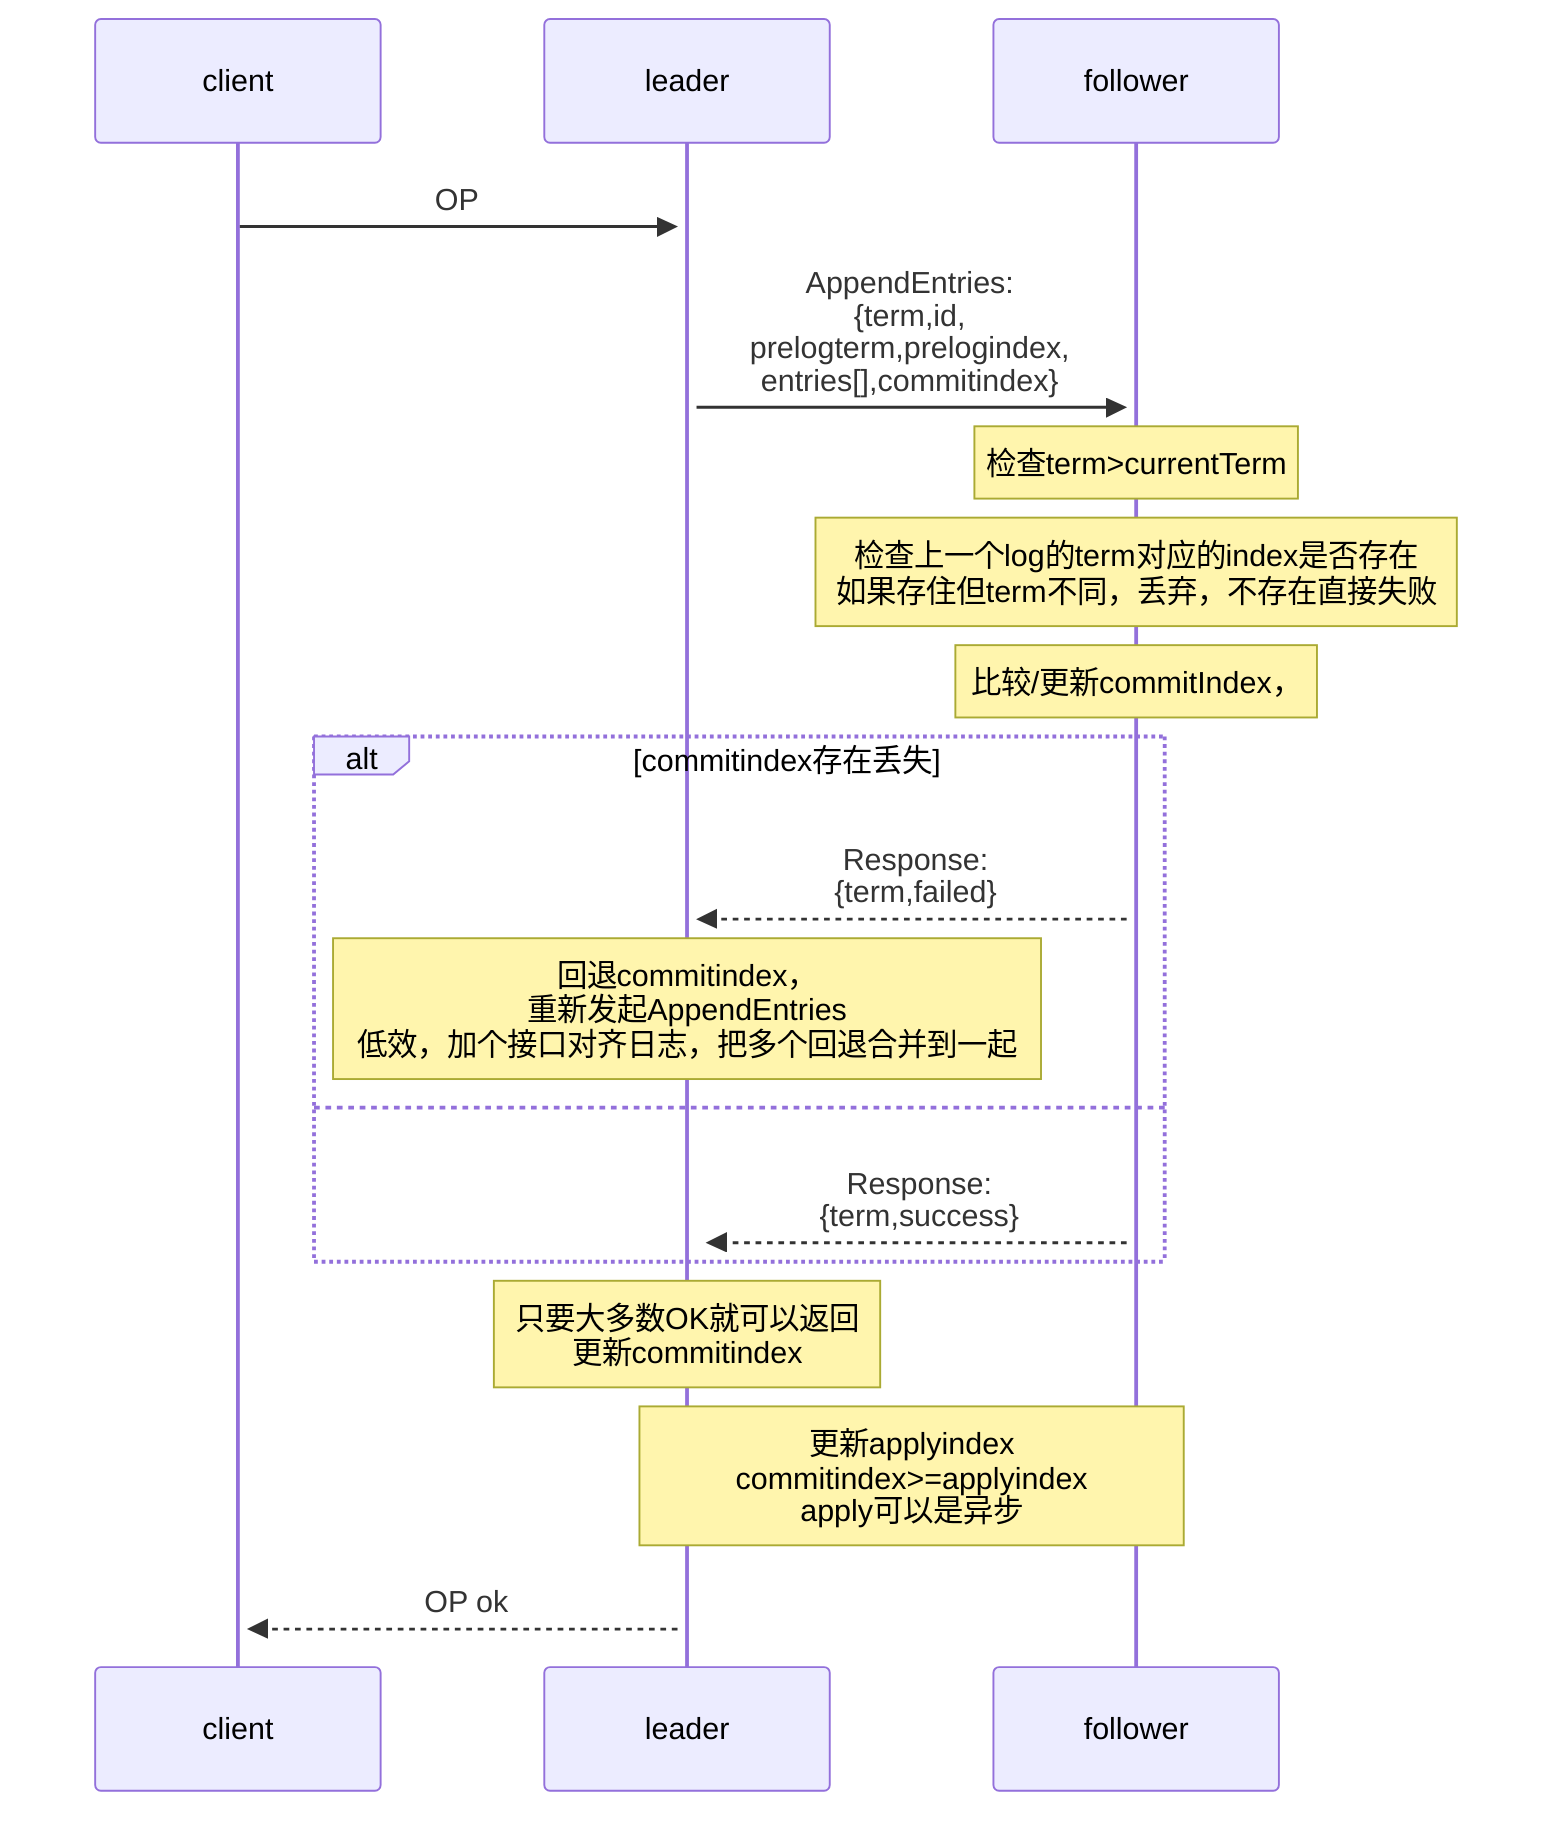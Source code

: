 sequenceDiagram
    client->>+leader: OP
    leader->>+follower: AppendEntries:<br>{term,id,<br>prelogterm,prelogindex,<br>entries[],commitindex}
    Note over follower: 检查term>currentTerm
    Note over follower: 检查上一个log的term对应的index是否存在<br>如果存住但term不同，丢弃，不存在直接失败
    Note over follower: 比较/更新commitIndex，
    alt commitindex存在丢失
        follower-->>+leader: Response:<br>{term,failed}
        Note over leader: 回退commitindex，<br>重新发起AppendEntries<br>低效，加个接口对齐日志，把多个回退合并到一起
    else
        follower-->>+leader: Response:<br>{term,success}
    end
    Note over leader: 只要大多数OK就可以返回<br>更新commitindex
    Note over leader,follower: 更新applyindex<br>commitindex>=applyindex<br>apply可以是异步
    leader-->>+client: OP ok
